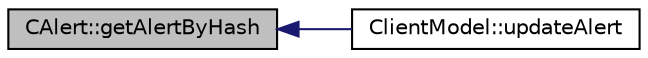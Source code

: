 digraph "CAlert::getAlertByHash"
{
  edge [fontname="Helvetica",fontsize="10",labelfontname="Helvetica",labelfontsize="10"];
  node [fontname="Helvetica",fontsize="10",shape=record];
  rankdir="LR";
  Node28 [label="CAlert::getAlertByHash",height=0.2,width=0.4,color="black", fillcolor="grey75", style="filled", fontcolor="black"];
  Node28 -> Node29 [dir="back",color="midnightblue",fontsize="10",style="solid",fontname="Helvetica"];
  Node29 [label="ClientModel::updateAlert",height=0.2,width=0.4,color="black", fillcolor="white", style="filled",URL="$df/d25/class_client_model.html#a16758b18ded91ceba202d6023cad4b51"];
}
